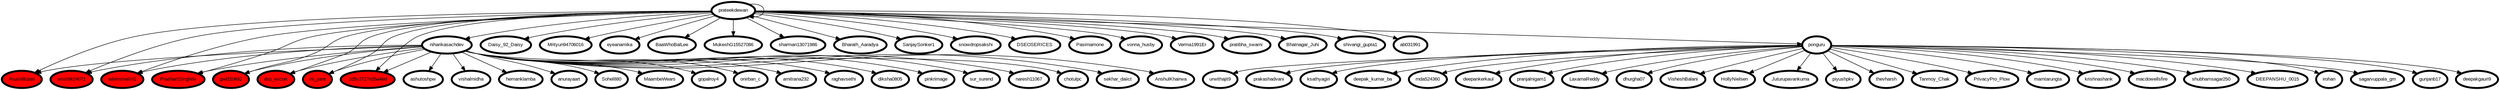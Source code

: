 digraph followers {
  node [ fontname=Arial, fontsize=10, penwidth=4 ]
"ArushiButan" [style = "filled", color = "black", fillcolor = "red"]
"srishtik04071" [style = "filled", color = "black", fillcolor = "red"]
"rahimshaikh2" [style = "filled", color = "black", fillcolor = "red"]
"PrashantSinghIM" [style = "filled", color = "black", fillcolor = "red"]
"gwl210692" [style = "filled", color = "black", fillcolor = "red"]
"dxb_escort" [style = "filled", color = "black", fillcolor = "red"]
"ria_pant" [style = "filled", color = "black", fillcolor = "red"]
"1d5c2727e35a4ed" [style = "filled", color = "black", fillcolor = "red"]
  "prateekdewan" -> "prateekdewan"
    "prateekdewan"  ->  "ArushiButan"
    "prateekdewan"  ->  "Daisy_92_Daisy"
    "prateekdewan"  ->  "Mrityun94706016"
    "prateekdewan"  ->  "eyeanamika"
    "prateekdewan"  ->  "srishtik04071"
    "prateekdewan"  ->  "BaaWhoBalLee"
    "prateekdewan"  ->  "MukeshG15527086"
    "prateekdewan"  ->  "rahimshaikh2"
    "prateekdewan"  ->  "sharman13071986"
    "prateekdewan"  ->  "Bharath_Aaradya"
    "prateekdewan"  ->  "SanjaySonker1"
    "prateekdewan"  ->  "PrashantSinghIM"
    "prateekdewan"  ->  "gwl210692"
    "prateekdewan"  ->  "snowdropsakshi"
    "prateekdewan"  ->  "DSEOSERICES"
    "prateekdewan"  ->  "Pasimamone"
    "prateekdewan"  ->  "vonna_husby"
    "prateekdewan"  ->  "Verma1991Er"
    "prateekdewan"  ->  "dxb_escort"
    "prateekdewan"  ->  "pratibha_swami"
    "prateekdewan"  ->  "Bhatnagar_Juhi"
    "prateekdewan"  ->  "shivangi_gupta1"
    "prateekdewan"  ->  "ria_pant"
    "prateekdewan"  ->  "1d5c2727e35a4ed"
    "prateekdewan"  ->  "ab031991"
  "prateekdewan" -> "ponguru"
    "ponguru"  ->  "urwithajit9"
    "ponguru"  ->  "prakashadvani"
    "ponguru"  ->  "ksathyagiri"
    "ponguru"  ->  "deepak_kumar_ba"
    "ponguru"  ->  "mda524360"
    "ponguru"  ->  "deepankerkaul"
    "ponguru"  ->  "pranjalnigam1"
    "ponguru"  ->  "LaxamaReddy"
    "ponguru"  ->  "dhurgha07"
    "ponguru"  ->  "VisheshBalani"
    "ponguru"  ->  "HollyNielsen"
    "ponguru"  ->  "Juturupavankuma"
    "ponguru"  ->  "piyushpkv"
    "ponguru"  ->  "thevharsh"
    "ponguru"  ->  "Tanmoy_Chak"
    "ponguru"  ->  "PrivacyPro_Plow"
    "ponguru"  ->  "mamtarungta"
    "ponguru"  ->  "krishnashank"
    "ponguru"  ->  "macdowellsfire"
    "ponguru"  ->  "shubhamsagar250"
    "ponguru"  ->  "DEEPANSHU_0015"
    "ponguru"  ->  "irohan"
    "ponguru"  ->  "sagarvuppala_gm"
    "ponguru"  ->  "gunjanb17"
    "ponguru"  ->  "deepakgauri9"
  "prateekdewan" -> "niharikasachdev"
    "niharikasachdev"  ->  "anurayaart"
    "niharikasachdev"  ->  "Sohel880"
    "niharikasachdev"  ->  "ArushiButan"
    "niharikasachdev"  ->  "MaambeWears"
    "niharikasachdev"  ->  "gopalroy4"
    "niharikasachdev"  ->  "onirban_c"
    "niharikasachdev"  ->  "rahimshaikh2"
    "niharikasachdev"  ->  "amitrana232"
    "niharikasachdev"  ->  "raghavsethi"
    "niharikasachdev"  ->  "gwl210692"
    "niharikasachdev"  ->  "dxb_escort"
    "niharikasachdev"  ->  "srishtik04071"
    "niharikasachdev"  ->  "ria_pant"
    "niharikasachdev"  ->  "1d5c2727e35a4ed"
    "niharikasachdev"  ->  "diksha0805"
    "niharikasachdev"  ->  "pinkrimage"
    "niharikasachdev"  ->  "PrashantSinghIM"
    "niharikasachdev"  ->  "sur_surend"
    "niharikasachdev"  ->  "naresh11067"
    "niharikasachdev"  ->  "chotulpc"
    "niharikasachdev"  ->  "sekhar_daiict"
    "niharikasachdev"  ->  "AnshulKhairwa"
    "niharikasachdev"  ->  "ashutoshpw"
    "niharikasachdev"  ->  "vishalmidha"
    "niharikasachdev"  ->  "hemanklamba"
}
